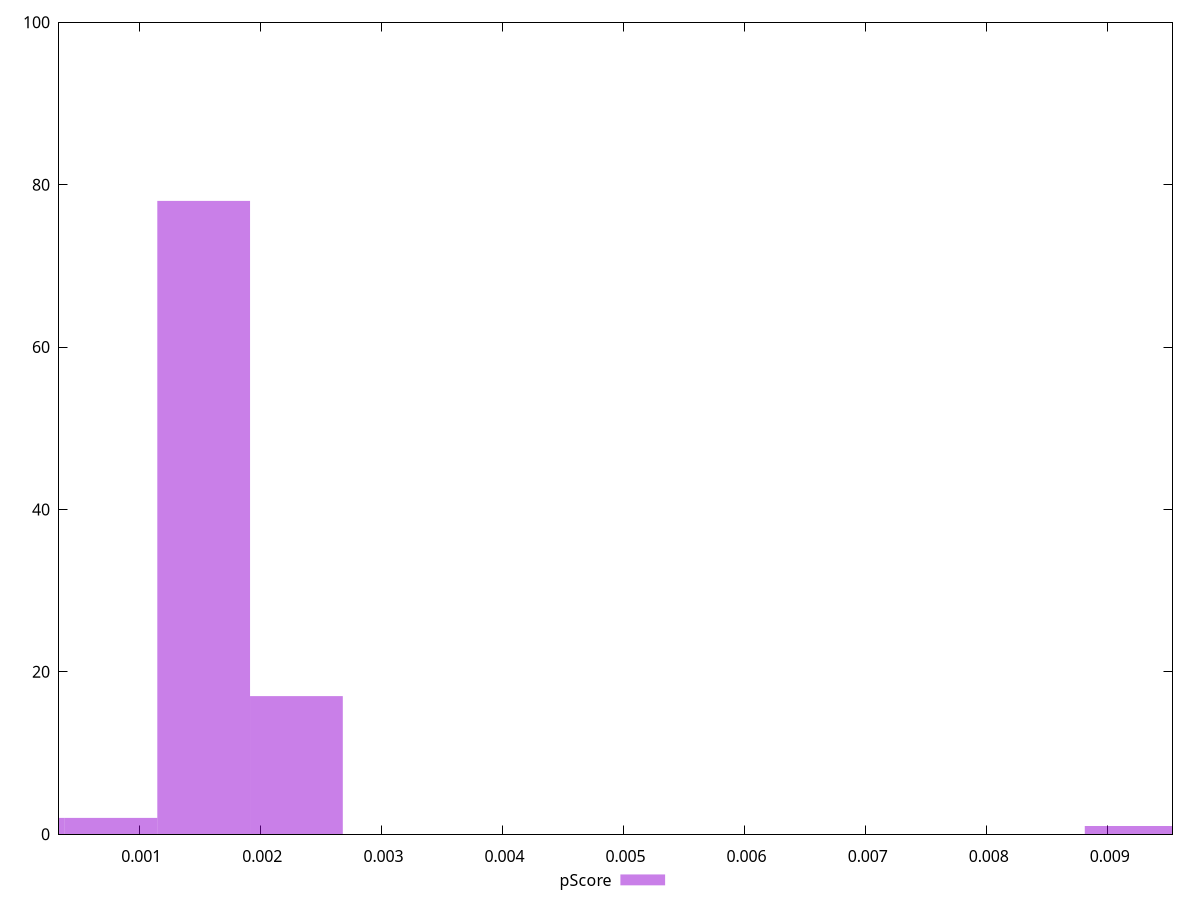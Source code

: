 reset

$pScore <<EOF
0.00919310562123395 1
0.0015321842702056584 78
0 2
0.0022982764053084874 17
0.0007660921351028292 2
EOF

set key outside below
set boxwidth 0.0007660921351028292
set xrange [0.00033718569724433545:0.009534609137167804]
set yrange [0:100]
set trange [0:100]
set style fill transparent solid 0.5 noborder
set terminal svg size 640, 490 enhanced background rgb 'white'
set output "reports/report_00033_2021-03-01T14-23-16.841Z/largest-contentful-paint/samples/astro/pScore/histogram.svg"

plot $pScore title "pScore" with boxes

reset
